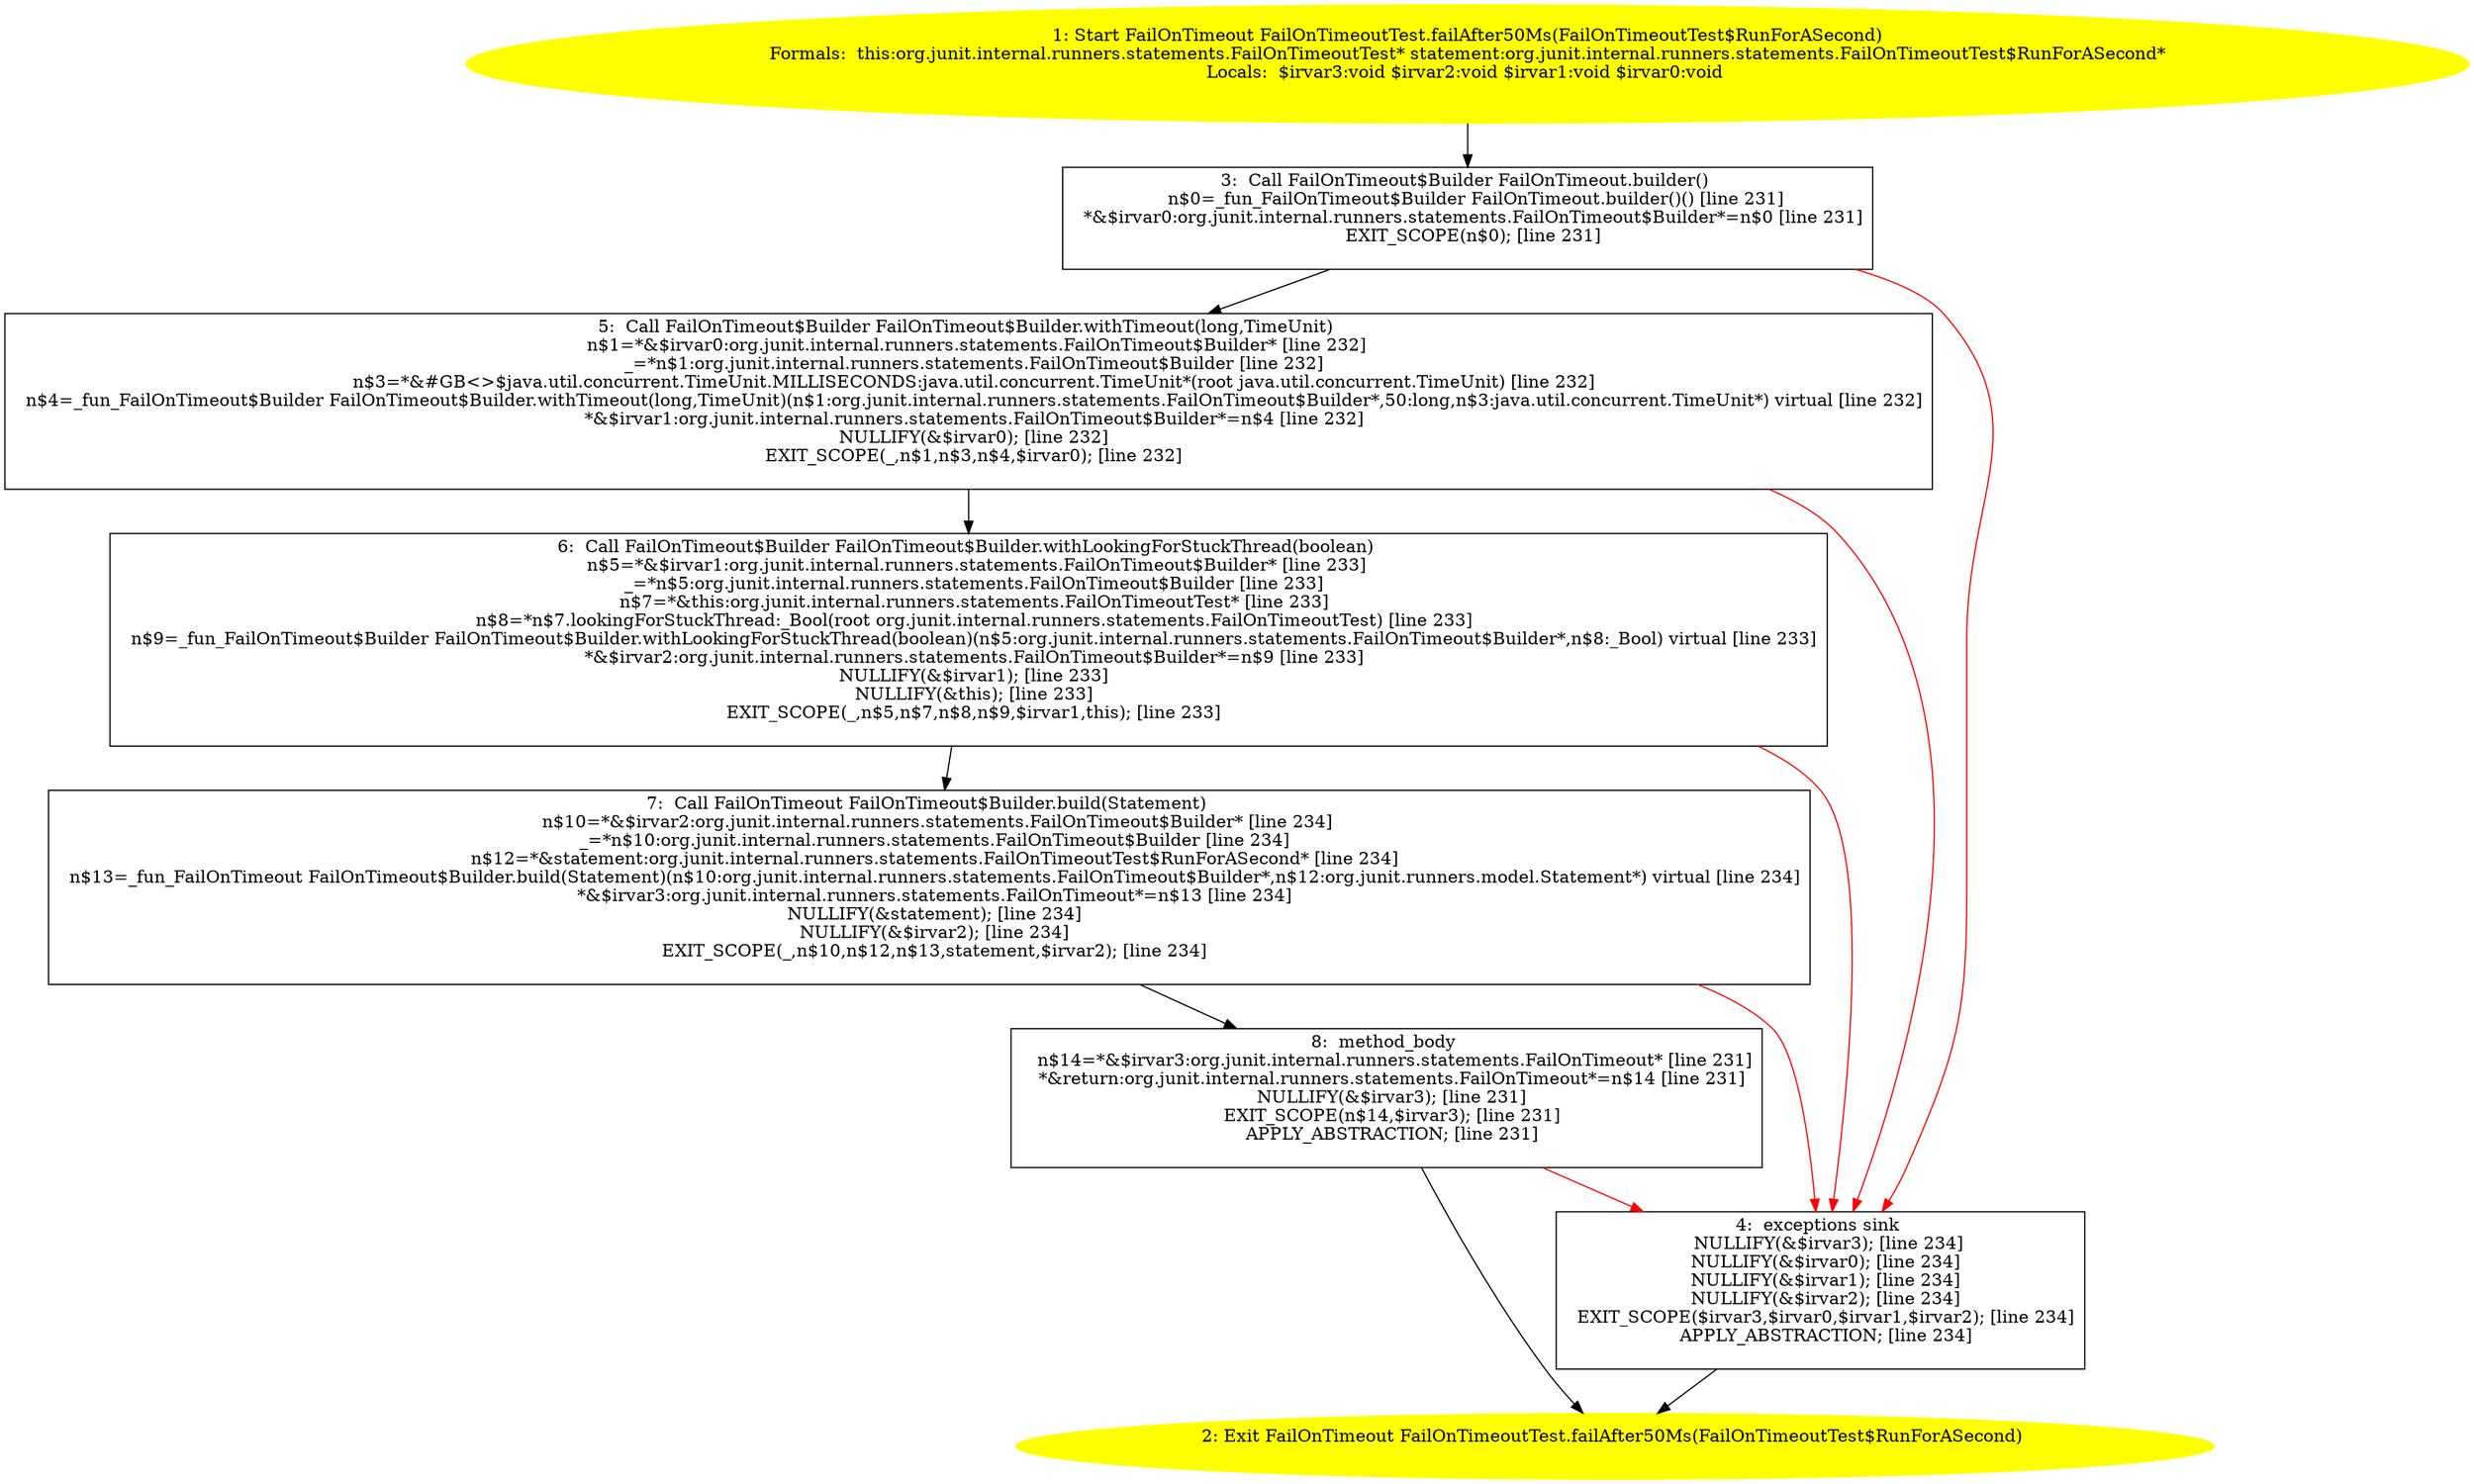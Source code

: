 /* @generated */
digraph cfg {
"org.junit.internal.runners.statements.FailOnTimeoutTest.failAfter50Ms(org.junit.internal.runners.sta.87c69c95acf84c0ce2f5186af572b293_1" [label="1: Start FailOnTimeout FailOnTimeoutTest.failAfter50Ms(FailOnTimeoutTest$RunForASecond)\nFormals:  this:org.junit.internal.runners.statements.FailOnTimeoutTest* statement:org.junit.internal.runners.statements.FailOnTimeoutTest$RunForASecond*\nLocals:  $irvar3:void $irvar2:void $irvar1:void $irvar0:void \n  " color=yellow style=filled]
	

	 "org.junit.internal.runners.statements.FailOnTimeoutTest.failAfter50Ms(org.junit.internal.runners.sta.87c69c95acf84c0ce2f5186af572b293_1" -> "org.junit.internal.runners.statements.FailOnTimeoutTest.failAfter50Ms(org.junit.internal.runners.sta.87c69c95acf84c0ce2f5186af572b293_3" ;
"org.junit.internal.runners.statements.FailOnTimeoutTest.failAfter50Ms(org.junit.internal.runners.sta.87c69c95acf84c0ce2f5186af572b293_2" [label="2: Exit FailOnTimeout FailOnTimeoutTest.failAfter50Ms(FailOnTimeoutTest$RunForASecond) \n  " color=yellow style=filled]
	

"org.junit.internal.runners.statements.FailOnTimeoutTest.failAfter50Ms(org.junit.internal.runners.sta.87c69c95acf84c0ce2f5186af572b293_3" [label="3:  Call FailOnTimeout$Builder FailOnTimeout.builder() \n   n$0=_fun_FailOnTimeout$Builder FailOnTimeout.builder()() [line 231]\n  *&$irvar0:org.junit.internal.runners.statements.FailOnTimeout$Builder*=n$0 [line 231]\n  EXIT_SCOPE(n$0); [line 231]\n " shape="box"]
	

	 "org.junit.internal.runners.statements.FailOnTimeoutTest.failAfter50Ms(org.junit.internal.runners.sta.87c69c95acf84c0ce2f5186af572b293_3" -> "org.junit.internal.runners.statements.FailOnTimeoutTest.failAfter50Ms(org.junit.internal.runners.sta.87c69c95acf84c0ce2f5186af572b293_5" ;
	 "org.junit.internal.runners.statements.FailOnTimeoutTest.failAfter50Ms(org.junit.internal.runners.sta.87c69c95acf84c0ce2f5186af572b293_3" -> "org.junit.internal.runners.statements.FailOnTimeoutTest.failAfter50Ms(org.junit.internal.runners.sta.87c69c95acf84c0ce2f5186af572b293_4" [color="red" ];
"org.junit.internal.runners.statements.FailOnTimeoutTest.failAfter50Ms(org.junit.internal.runners.sta.87c69c95acf84c0ce2f5186af572b293_4" [label="4:  exceptions sink \n   NULLIFY(&$irvar3); [line 234]\n  NULLIFY(&$irvar0); [line 234]\n  NULLIFY(&$irvar1); [line 234]\n  NULLIFY(&$irvar2); [line 234]\n  EXIT_SCOPE($irvar3,$irvar0,$irvar1,$irvar2); [line 234]\n  APPLY_ABSTRACTION; [line 234]\n " shape="box"]
	

	 "org.junit.internal.runners.statements.FailOnTimeoutTest.failAfter50Ms(org.junit.internal.runners.sta.87c69c95acf84c0ce2f5186af572b293_4" -> "org.junit.internal.runners.statements.FailOnTimeoutTest.failAfter50Ms(org.junit.internal.runners.sta.87c69c95acf84c0ce2f5186af572b293_2" ;
"org.junit.internal.runners.statements.FailOnTimeoutTest.failAfter50Ms(org.junit.internal.runners.sta.87c69c95acf84c0ce2f5186af572b293_5" [label="5:  Call FailOnTimeout$Builder FailOnTimeout$Builder.withTimeout(long,TimeUnit) \n   n$1=*&$irvar0:org.junit.internal.runners.statements.FailOnTimeout$Builder* [line 232]\n  _=*n$1:org.junit.internal.runners.statements.FailOnTimeout$Builder [line 232]\n  n$3=*&#GB<>$java.util.concurrent.TimeUnit.MILLISECONDS:java.util.concurrent.TimeUnit*(root java.util.concurrent.TimeUnit) [line 232]\n  n$4=_fun_FailOnTimeout$Builder FailOnTimeout$Builder.withTimeout(long,TimeUnit)(n$1:org.junit.internal.runners.statements.FailOnTimeout$Builder*,50:long,n$3:java.util.concurrent.TimeUnit*) virtual [line 232]\n  *&$irvar1:org.junit.internal.runners.statements.FailOnTimeout$Builder*=n$4 [line 232]\n  NULLIFY(&$irvar0); [line 232]\n  EXIT_SCOPE(_,n$1,n$3,n$4,$irvar0); [line 232]\n " shape="box"]
	

	 "org.junit.internal.runners.statements.FailOnTimeoutTest.failAfter50Ms(org.junit.internal.runners.sta.87c69c95acf84c0ce2f5186af572b293_5" -> "org.junit.internal.runners.statements.FailOnTimeoutTest.failAfter50Ms(org.junit.internal.runners.sta.87c69c95acf84c0ce2f5186af572b293_6" ;
	 "org.junit.internal.runners.statements.FailOnTimeoutTest.failAfter50Ms(org.junit.internal.runners.sta.87c69c95acf84c0ce2f5186af572b293_5" -> "org.junit.internal.runners.statements.FailOnTimeoutTest.failAfter50Ms(org.junit.internal.runners.sta.87c69c95acf84c0ce2f5186af572b293_4" [color="red" ];
"org.junit.internal.runners.statements.FailOnTimeoutTest.failAfter50Ms(org.junit.internal.runners.sta.87c69c95acf84c0ce2f5186af572b293_6" [label="6:  Call FailOnTimeout$Builder FailOnTimeout$Builder.withLookingForStuckThread(boolean) \n   n$5=*&$irvar1:org.junit.internal.runners.statements.FailOnTimeout$Builder* [line 233]\n  _=*n$5:org.junit.internal.runners.statements.FailOnTimeout$Builder [line 233]\n  n$7=*&this:org.junit.internal.runners.statements.FailOnTimeoutTest* [line 233]\n  n$8=*n$7.lookingForStuckThread:_Bool(root org.junit.internal.runners.statements.FailOnTimeoutTest) [line 233]\n  n$9=_fun_FailOnTimeout$Builder FailOnTimeout$Builder.withLookingForStuckThread(boolean)(n$5:org.junit.internal.runners.statements.FailOnTimeout$Builder*,n$8:_Bool) virtual [line 233]\n  *&$irvar2:org.junit.internal.runners.statements.FailOnTimeout$Builder*=n$9 [line 233]\n  NULLIFY(&$irvar1); [line 233]\n  NULLIFY(&this); [line 233]\n  EXIT_SCOPE(_,n$5,n$7,n$8,n$9,$irvar1,this); [line 233]\n " shape="box"]
	

	 "org.junit.internal.runners.statements.FailOnTimeoutTest.failAfter50Ms(org.junit.internal.runners.sta.87c69c95acf84c0ce2f5186af572b293_6" -> "org.junit.internal.runners.statements.FailOnTimeoutTest.failAfter50Ms(org.junit.internal.runners.sta.87c69c95acf84c0ce2f5186af572b293_7" ;
	 "org.junit.internal.runners.statements.FailOnTimeoutTest.failAfter50Ms(org.junit.internal.runners.sta.87c69c95acf84c0ce2f5186af572b293_6" -> "org.junit.internal.runners.statements.FailOnTimeoutTest.failAfter50Ms(org.junit.internal.runners.sta.87c69c95acf84c0ce2f5186af572b293_4" [color="red" ];
"org.junit.internal.runners.statements.FailOnTimeoutTest.failAfter50Ms(org.junit.internal.runners.sta.87c69c95acf84c0ce2f5186af572b293_7" [label="7:  Call FailOnTimeout FailOnTimeout$Builder.build(Statement) \n   n$10=*&$irvar2:org.junit.internal.runners.statements.FailOnTimeout$Builder* [line 234]\n  _=*n$10:org.junit.internal.runners.statements.FailOnTimeout$Builder [line 234]\n  n$12=*&statement:org.junit.internal.runners.statements.FailOnTimeoutTest$RunForASecond* [line 234]\n  n$13=_fun_FailOnTimeout FailOnTimeout$Builder.build(Statement)(n$10:org.junit.internal.runners.statements.FailOnTimeout$Builder*,n$12:org.junit.runners.model.Statement*) virtual [line 234]\n  *&$irvar3:org.junit.internal.runners.statements.FailOnTimeout*=n$13 [line 234]\n  NULLIFY(&statement); [line 234]\n  NULLIFY(&$irvar2); [line 234]\n  EXIT_SCOPE(_,n$10,n$12,n$13,statement,$irvar2); [line 234]\n " shape="box"]
	

	 "org.junit.internal.runners.statements.FailOnTimeoutTest.failAfter50Ms(org.junit.internal.runners.sta.87c69c95acf84c0ce2f5186af572b293_7" -> "org.junit.internal.runners.statements.FailOnTimeoutTest.failAfter50Ms(org.junit.internal.runners.sta.87c69c95acf84c0ce2f5186af572b293_8" ;
	 "org.junit.internal.runners.statements.FailOnTimeoutTest.failAfter50Ms(org.junit.internal.runners.sta.87c69c95acf84c0ce2f5186af572b293_7" -> "org.junit.internal.runners.statements.FailOnTimeoutTest.failAfter50Ms(org.junit.internal.runners.sta.87c69c95acf84c0ce2f5186af572b293_4" [color="red" ];
"org.junit.internal.runners.statements.FailOnTimeoutTest.failAfter50Ms(org.junit.internal.runners.sta.87c69c95acf84c0ce2f5186af572b293_8" [label="8:  method_body \n   n$14=*&$irvar3:org.junit.internal.runners.statements.FailOnTimeout* [line 231]\n  *&return:org.junit.internal.runners.statements.FailOnTimeout*=n$14 [line 231]\n  NULLIFY(&$irvar3); [line 231]\n  EXIT_SCOPE(n$14,$irvar3); [line 231]\n  APPLY_ABSTRACTION; [line 231]\n " shape="box"]
	

	 "org.junit.internal.runners.statements.FailOnTimeoutTest.failAfter50Ms(org.junit.internal.runners.sta.87c69c95acf84c0ce2f5186af572b293_8" -> "org.junit.internal.runners.statements.FailOnTimeoutTest.failAfter50Ms(org.junit.internal.runners.sta.87c69c95acf84c0ce2f5186af572b293_2" ;
	 "org.junit.internal.runners.statements.FailOnTimeoutTest.failAfter50Ms(org.junit.internal.runners.sta.87c69c95acf84c0ce2f5186af572b293_8" -> "org.junit.internal.runners.statements.FailOnTimeoutTest.failAfter50Ms(org.junit.internal.runners.sta.87c69c95acf84c0ce2f5186af572b293_4" [color="red" ];
}

